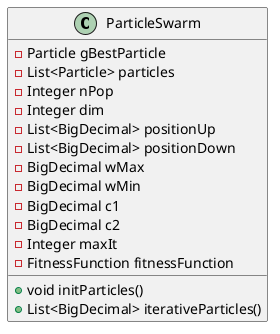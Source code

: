 @startuml
class ParticleSwarm {
- Particle gBestParticle
- List<Particle> particles
- Integer nPop
- Integer dim
- List<BigDecimal> positionUp
- List<BigDecimal> positionDown
- BigDecimal wMax
- BigDecimal wMin
- BigDecimal c1
- BigDecimal c2
- Integer maxIt
- FitnessFunction fitnessFunction
+ void initParticles()
+ List<BigDecimal> iterativeParticles()
}


@enduml